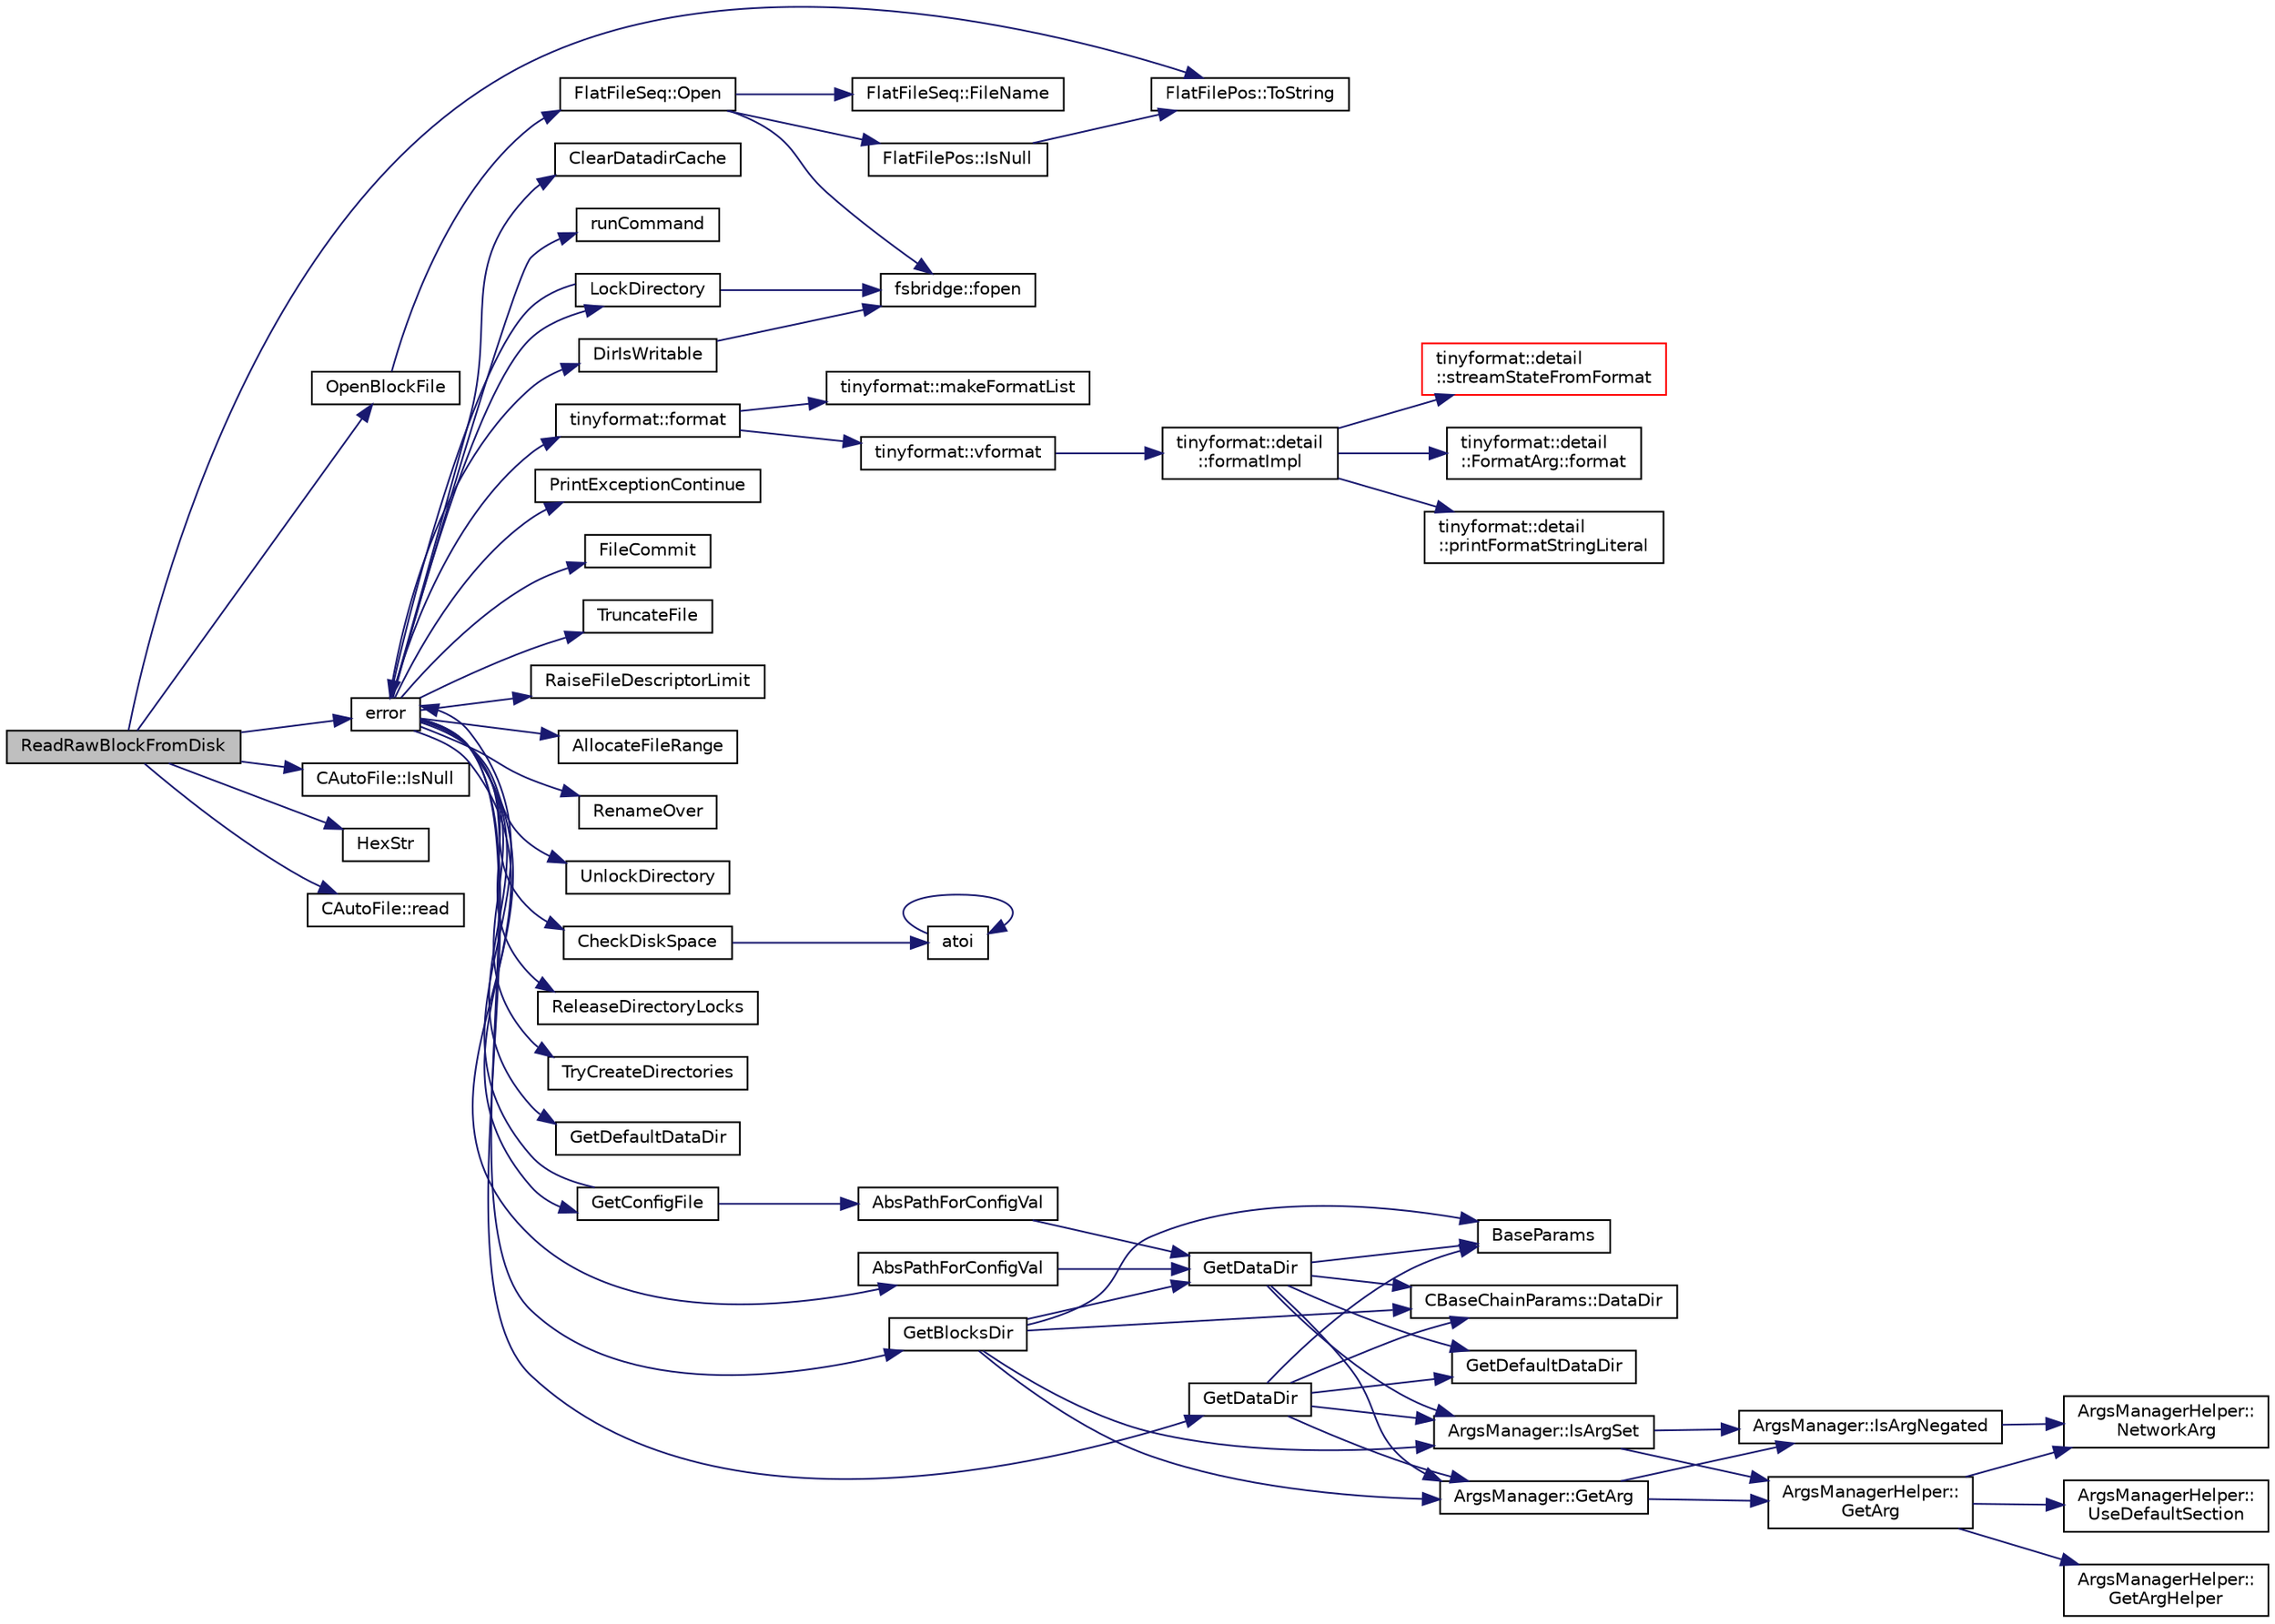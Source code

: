 digraph "ReadRawBlockFromDisk"
{
  edge [fontname="Helvetica",fontsize="10",labelfontname="Helvetica",labelfontsize="10"];
  node [fontname="Helvetica",fontsize="10",shape=record];
  rankdir="LR";
  Node1 [label="ReadRawBlockFromDisk",height=0.2,width=0.4,color="black", fillcolor="grey75", style="filled", fontcolor="black"];
  Node1 -> Node2 [color="midnightblue",fontsize="10",style="solid",fontname="Helvetica"];
  Node2 [label="OpenBlockFile",height=0.2,width=0.4,color="black", fillcolor="white", style="filled",URL="$validation_8cpp.html#aac7e1bb669f3440e23161fe4cb0d5a89",tooltip="Open a block file (blk?????.dat) "];
  Node2 -> Node3 [color="midnightblue",fontsize="10",style="solid",fontname="Helvetica"];
  Node3 [label="FlatFileSeq::Open",height=0.2,width=0.4,color="black", fillcolor="white", style="filled",URL="$class_flat_file_seq.html#afeef659459201fb2d0efc6e28b468aad",tooltip="Open a handle to the file at the given position. "];
  Node3 -> Node4 [color="midnightblue",fontsize="10",style="solid",fontname="Helvetica"];
  Node4 [label="FlatFilePos::IsNull",height=0.2,width=0.4,color="black", fillcolor="white", style="filled",URL="$struct_flat_file_pos.html#ab2110b2da65cfe5ad909c48edbeebf4c"];
  Node4 -> Node5 [color="midnightblue",fontsize="10",style="solid",fontname="Helvetica"];
  Node5 [label="FlatFilePos::ToString",height=0.2,width=0.4,color="black", fillcolor="white", style="filled",URL="$struct_flat_file_pos.html#ab9288887a48cf6e72f18f7540f66e484"];
  Node3 -> Node6 [color="midnightblue",fontsize="10",style="solid",fontname="Helvetica"];
  Node6 [label="FlatFileSeq::FileName",height=0.2,width=0.4,color="black", fillcolor="white", style="filled",URL="$class_flat_file_seq.html#a0f88fd06ef27e47ec0bd56e018d33dbb",tooltip="Get the name of the file at the given position. "];
  Node3 -> Node7 [color="midnightblue",fontsize="10",style="solid",fontname="Helvetica"];
  Node7 [label="fsbridge::fopen",height=0.2,width=0.4,color="black", fillcolor="white", style="filled",URL="$namespacefsbridge.html#a19c84cec4ae9accfbc88a83e48f7ee92"];
  Node1 -> Node8 [color="midnightblue",fontsize="10",style="solid",fontname="Helvetica"];
  Node8 [label="CAutoFile::IsNull",height=0.2,width=0.4,color="black", fillcolor="white", style="filled",URL="$class_c_auto_file.html#a78d666b1ef5dff5fd3f4ee33692b6d1d",tooltip="Return true if the wrapped FILE* is nullptr, false otherwise. "];
  Node1 -> Node9 [color="midnightblue",fontsize="10",style="solid",fontname="Helvetica"];
  Node9 [label="error",height=0.2,width=0.4,color="black", fillcolor="white", style="filled",URL="$system_8h.html#a0605c886f88f190fa6a51ae07ca7558a"];
  Node9 -> Node10 [color="midnightblue",fontsize="10",style="solid",fontname="Helvetica"];
  Node10 [label="tinyformat::format",height=0.2,width=0.4,color="black", fillcolor="white", style="filled",URL="$namespacetinyformat.html#ad784060b98bfd4f1b3089fbb7686a676",tooltip="Format list of arguments to the stream according to given format string. "];
  Node10 -> Node11 [color="midnightblue",fontsize="10",style="solid",fontname="Helvetica"];
  Node11 [label="tinyformat::vformat",height=0.2,width=0.4,color="black", fillcolor="white", style="filled",URL="$namespacetinyformat.html#a86ed74eb3ed66a662e96220d877da964",tooltip="Format list of arguments to the stream according to the given format string. "];
  Node11 -> Node12 [color="midnightblue",fontsize="10",style="solid",fontname="Helvetica"];
  Node12 [label="tinyformat::detail\l::formatImpl",height=0.2,width=0.4,color="black", fillcolor="white", style="filled",URL="$namespacetinyformat_1_1detail.html#a079a316938c0e8693efbeb0183b1390d"];
  Node12 -> Node13 [color="midnightblue",fontsize="10",style="solid",fontname="Helvetica"];
  Node13 [label="tinyformat::detail\l::printFormatStringLiteral",height=0.2,width=0.4,color="black", fillcolor="white", style="filled",URL="$namespacetinyformat_1_1detail.html#ad3d636b9f85202b515c8940b7fcb62a6"];
  Node12 -> Node14 [color="midnightblue",fontsize="10",style="solid",fontname="Helvetica"];
  Node14 [label="tinyformat::detail\l::streamStateFromFormat",height=0.2,width=0.4,color="red", fillcolor="white", style="filled",URL="$namespacetinyformat_1_1detail.html#a681e8ceb825485cc5e3b057c11e4b1b5"];
  Node12 -> Node15 [color="midnightblue",fontsize="10",style="solid",fontname="Helvetica"];
  Node15 [label="tinyformat::detail\l::FormatArg::format",height=0.2,width=0.4,color="black", fillcolor="white", style="filled",URL="$classtinyformat_1_1detail_1_1_format_arg.html#acf5721edb4cd5009995b48211614667e"];
  Node10 -> Node16 [color="midnightblue",fontsize="10",style="solid",fontname="Helvetica"];
  Node16 [label="tinyformat::makeFormatList",height=0.2,width=0.4,color="black", fillcolor="white", style="filled",URL="$namespacetinyformat.html#ab7fedd020bd6b353233d0ecbd686a007",tooltip="Make type-agnostic format list from list of template arguments. "];
  Node9 -> Node17 [color="midnightblue",fontsize="10",style="solid",fontname="Helvetica"];
  Node17 [label="PrintExceptionContinue",height=0.2,width=0.4,color="black", fillcolor="white", style="filled",URL="$system_8h.html#aaada8c5faa502eb0c33fc01294955db8"];
  Node9 -> Node18 [color="midnightblue",fontsize="10",style="solid",fontname="Helvetica"];
  Node18 [label="FileCommit",height=0.2,width=0.4,color="black", fillcolor="white", style="filled",URL="$system_8h.html#aedd7d9ab25c6cfb8c81a4aaa917b104e"];
  Node9 -> Node19 [color="midnightblue",fontsize="10",style="solid",fontname="Helvetica"];
  Node19 [label="TruncateFile",height=0.2,width=0.4,color="black", fillcolor="white", style="filled",URL="$system_8h.html#acb8d6b822bc1bfa609bf43bbac1a0d44"];
  Node9 -> Node20 [color="midnightblue",fontsize="10",style="solid",fontname="Helvetica"];
  Node20 [label="RaiseFileDescriptorLimit",height=0.2,width=0.4,color="black", fillcolor="white", style="filled",URL="$system_8h.html#a756a5c49a4bb607d16d9842f8f3ede4f",tooltip="this function tries to raise the file descriptor limit to the requested number. "];
  Node9 -> Node21 [color="midnightblue",fontsize="10",style="solid",fontname="Helvetica"];
  Node21 [label="AllocateFileRange",height=0.2,width=0.4,color="black", fillcolor="white", style="filled",URL="$system_8h.html#a91c763bffc49cf7ed8d45cc44870e55c",tooltip="this function tries to make a particular range of a file allocated (corresponding to disk space) it i..."];
  Node9 -> Node22 [color="midnightblue",fontsize="10",style="solid",fontname="Helvetica"];
  Node22 [label="RenameOver",height=0.2,width=0.4,color="black", fillcolor="white", style="filled",URL="$system_8h.html#a579657da2b55b131ecd453bf1b0d2314"];
  Node9 -> Node23 [color="midnightblue",fontsize="10",style="solid",fontname="Helvetica"];
  Node23 [label="LockDirectory",height=0.2,width=0.4,color="black", fillcolor="white", style="filled",URL="$system_8h.html#a9f16e26cc90b17ed75fcbbe7ce75e7c3"];
  Node23 -> Node7 [color="midnightblue",fontsize="10",style="solid",fontname="Helvetica"];
  Node23 -> Node9 [color="midnightblue",fontsize="10",style="solid",fontname="Helvetica"];
  Node9 -> Node24 [color="midnightblue",fontsize="10",style="solid",fontname="Helvetica"];
  Node24 [label="UnlockDirectory",height=0.2,width=0.4,color="black", fillcolor="white", style="filled",URL="$system_8h.html#a3e9e4ea96c8d168ad5b7d1428780418b"];
  Node9 -> Node25 [color="midnightblue",fontsize="10",style="solid",fontname="Helvetica"];
  Node25 [label="DirIsWritable",height=0.2,width=0.4,color="black", fillcolor="white", style="filled",URL="$system_8h.html#a4d79c90e36d7957a773336ec3d55a842"];
  Node25 -> Node7 [color="midnightblue",fontsize="10",style="solid",fontname="Helvetica"];
  Node9 -> Node26 [color="midnightblue",fontsize="10",style="solid",fontname="Helvetica"];
  Node26 [label="CheckDiskSpace",height=0.2,width=0.4,color="black", fillcolor="white", style="filled",URL="$system_8h.html#ad3146bd0d098c155f18c731c29814ae9"];
  Node26 -> Node27 [color="midnightblue",fontsize="10",style="solid",fontname="Helvetica"];
  Node27 [label="atoi",height=0.2,width=0.4,color="black", fillcolor="white", style="filled",URL="$strencodings_8cpp.html#aa5ce96ec36f4413f820cec9c1831c070"];
  Node27 -> Node27 [color="midnightblue",fontsize="10",style="solid",fontname="Helvetica"];
  Node9 -> Node28 [color="midnightblue",fontsize="10",style="solid",fontname="Helvetica"];
  Node28 [label="ReleaseDirectoryLocks",height=0.2,width=0.4,color="black", fillcolor="white", style="filled",URL="$system_8h.html#a851fa89def443bac9d04ddb908cb91bb",tooltip="Release all directory locks. "];
  Node9 -> Node29 [color="midnightblue",fontsize="10",style="solid",fontname="Helvetica"];
  Node29 [label="TryCreateDirectories",height=0.2,width=0.4,color="black", fillcolor="white", style="filled",URL="$system_8h.html#a9042a919d837da9d97311a0c460c597c",tooltip="Ignores exceptions thrown by Boost&#39;s create_directories if the requested directory exists..."];
  Node9 -> Node30 [color="midnightblue",fontsize="10",style="solid",fontname="Helvetica"];
  Node30 [label="GetDefaultDataDir",height=0.2,width=0.4,color="black", fillcolor="white", style="filled",URL="$system_8h.html#a15cb85964fe08c264605537f44570d3c"];
  Node9 -> Node31 [color="midnightblue",fontsize="10",style="solid",fontname="Helvetica"];
  Node31 [label="GetBlocksDir",height=0.2,width=0.4,color="black", fillcolor="white", style="filled",URL="$system_8h.html#ad04024054d5b0cafa53288c7207de4cb"];
  Node31 -> Node32 [color="midnightblue",fontsize="10",style="solid",fontname="Helvetica"];
  Node32 [label="ArgsManager::IsArgSet",height=0.2,width=0.4,color="black", fillcolor="white", style="filled",URL="$class_args_manager.html#ad515c5fe6f15638602fd06e800381526",tooltip="Return true if the given argument has been manually set. "];
  Node32 -> Node33 [color="midnightblue",fontsize="10",style="solid",fontname="Helvetica"];
  Node33 [label="ArgsManager::IsArgNegated",height=0.2,width=0.4,color="black", fillcolor="white", style="filled",URL="$class_args_manager.html#a279ccbf7bbe9de5dceb8c6bfd1736583",tooltip="Return true if the argument was originally passed as a negated option, i.e. "];
  Node33 -> Node34 [color="midnightblue",fontsize="10",style="solid",fontname="Helvetica"];
  Node34 [label="ArgsManagerHelper::\lNetworkArg",height=0.2,width=0.4,color="black", fillcolor="white", style="filled",URL="$class_args_manager_helper.html#a863ddbcfbd113cf88cf622a0a4e32c1d",tooltip="Convert regular argument into the network-specific setting. "];
  Node32 -> Node35 [color="midnightblue",fontsize="10",style="solid",fontname="Helvetica"];
  Node35 [label="ArgsManagerHelper::\lGetArg",height=0.2,width=0.4,color="black", fillcolor="white", style="filled",URL="$class_args_manager_helper.html#aa4f8f77dc468b29cffe50513c78a87cd"];
  Node35 -> Node36 [color="midnightblue",fontsize="10",style="solid",fontname="Helvetica"];
  Node36 [label="ArgsManagerHelper::\lGetArgHelper",height=0.2,width=0.4,color="black", fillcolor="white", style="filled",URL="$class_args_manager_helper.html#a1804a95992b4e10d04f0b92c53032b29",tooltip="Return true/false if an argument is set in a map, and also return the first (or last) of the possibly..."];
  Node35 -> Node34 [color="midnightblue",fontsize="10",style="solid",fontname="Helvetica"];
  Node35 -> Node37 [color="midnightblue",fontsize="10",style="solid",fontname="Helvetica"];
  Node37 [label="ArgsManagerHelper::\lUseDefaultSection",height=0.2,width=0.4,color="black", fillcolor="white", style="filled",URL="$class_args_manager_helper.html#a43f3488403e4f0433ade323e48008359",tooltip="Determine whether to use config settings in the default section, See also comments around ArgsManager..."];
  Node31 -> Node38 [color="midnightblue",fontsize="10",style="solid",fontname="Helvetica"];
  Node38 [label="ArgsManager::GetArg",height=0.2,width=0.4,color="black", fillcolor="white", style="filled",URL="$class_args_manager.html#a565c101a8d753ca2d71c7069a9d411c1",tooltip="Return string argument or default value. "];
  Node38 -> Node33 [color="midnightblue",fontsize="10",style="solid",fontname="Helvetica"];
  Node38 -> Node35 [color="midnightblue",fontsize="10",style="solid",fontname="Helvetica"];
  Node31 -> Node39 [color="midnightblue",fontsize="10",style="solid",fontname="Helvetica"];
  Node39 [label="GetDataDir",height=0.2,width=0.4,color="black", fillcolor="white", style="filled",URL="$system_8cpp.html#a7ebe0bd091f7334aaead43904601e008"];
  Node39 -> Node32 [color="midnightblue",fontsize="10",style="solid",fontname="Helvetica"];
  Node39 -> Node38 [color="midnightblue",fontsize="10",style="solid",fontname="Helvetica"];
  Node39 -> Node40 [color="midnightblue",fontsize="10",style="solid",fontname="Helvetica"];
  Node40 [label="GetDefaultDataDir",height=0.2,width=0.4,color="black", fillcolor="white", style="filled",URL="$system_8cpp.html#a15cb85964fe08c264605537f44570d3c"];
  Node39 -> Node41 [color="midnightblue",fontsize="10",style="solid",fontname="Helvetica"];
  Node41 [label="BaseParams",height=0.2,width=0.4,color="black", fillcolor="white", style="filled",URL="$chainparamsbase_8cpp.html#a06ef5bfd0efb53d13bbf4276726e84ab",tooltip="Return the currently selected parameters. "];
  Node39 -> Node42 [color="midnightblue",fontsize="10",style="solid",fontname="Helvetica"];
  Node42 [label="CBaseChainParams::DataDir",height=0.2,width=0.4,color="black", fillcolor="white", style="filled",URL="$class_c_base_chain_params.html#af56a637b20c9f496108bffc3166ea53a"];
  Node31 -> Node41 [color="midnightblue",fontsize="10",style="solid",fontname="Helvetica"];
  Node31 -> Node42 [color="midnightblue",fontsize="10",style="solid",fontname="Helvetica"];
  Node9 -> Node43 [color="midnightblue",fontsize="10",style="solid",fontname="Helvetica"];
  Node43 [label="GetDataDir",height=0.2,width=0.4,color="black", fillcolor="white", style="filled",URL="$system_8h.html#abb63dfb710832aefb746933af05198d4"];
  Node43 -> Node32 [color="midnightblue",fontsize="10",style="solid",fontname="Helvetica"];
  Node43 -> Node38 [color="midnightblue",fontsize="10",style="solid",fontname="Helvetica"];
  Node43 -> Node40 [color="midnightblue",fontsize="10",style="solid",fontname="Helvetica"];
  Node43 -> Node41 [color="midnightblue",fontsize="10",style="solid",fontname="Helvetica"];
  Node43 -> Node42 [color="midnightblue",fontsize="10",style="solid",fontname="Helvetica"];
  Node9 -> Node44 [color="midnightblue",fontsize="10",style="solid",fontname="Helvetica"];
  Node44 [label="ClearDatadirCache",height=0.2,width=0.4,color="black", fillcolor="white", style="filled",URL="$system_8h.html#abfb50dfe077aced7591f2aba601f605d"];
  Node9 -> Node45 [color="midnightblue",fontsize="10",style="solid",fontname="Helvetica"];
  Node45 [label="GetConfigFile",height=0.2,width=0.4,color="black", fillcolor="white", style="filled",URL="$system_8h.html#aa634f312705d4811dfa2a5392bddf6cf"];
  Node45 -> Node46 [color="midnightblue",fontsize="10",style="solid",fontname="Helvetica"];
  Node46 [label="AbsPathForConfigVal",height=0.2,width=0.4,color="black", fillcolor="white", style="filled",URL="$system_8cpp.html#a162859252c5665f520a6d4bce967947c",tooltip="Most paths passed as configuration arguments are treated as relative to the datadir if they are not a..."];
  Node46 -> Node39 [color="midnightblue",fontsize="10",style="solid",fontname="Helvetica"];
  Node45 -> Node9 [color="midnightblue",fontsize="10",style="solid",fontname="Helvetica"];
  Node9 -> Node47 [color="midnightblue",fontsize="10",style="solid",fontname="Helvetica"];
  Node47 [label="runCommand",height=0.2,width=0.4,color="black", fillcolor="white", style="filled",URL="$system_8h.html#aa803aa631ab8b4bd79fa9d7b2172bf9a"];
  Node9 -> Node48 [color="midnightblue",fontsize="10",style="solid",fontname="Helvetica"];
  Node48 [label="AbsPathForConfigVal",height=0.2,width=0.4,color="black", fillcolor="white", style="filled",URL="$system_8h.html#a95a1d5584353ab05e85da8b0e8844c95",tooltip="Most paths passed as configuration arguments are treated as relative to the datadir if they are not a..."];
  Node48 -> Node39 [color="midnightblue",fontsize="10",style="solid",fontname="Helvetica"];
  Node1 -> Node5 [color="midnightblue",fontsize="10",style="solid",fontname="Helvetica"];
  Node1 -> Node49 [color="midnightblue",fontsize="10",style="solid",fontname="Helvetica"];
  Node49 [label="HexStr",height=0.2,width=0.4,color="black", fillcolor="white", style="filled",URL="$strencodings_8h.html#af003e10d5d34c3271ca57ec79059a5ae"];
  Node1 -> Node50 [color="midnightblue",fontsize="10",style="solid",fontname="Helvetica"];
  Node50 [label="CAutoFile::read",height=0.2,width=0.4,color="black", fillcolor="white", style="filled",URL="$class_c_auto_file.html#af91597f349b40be96cb78c8242c26ada"];
}
